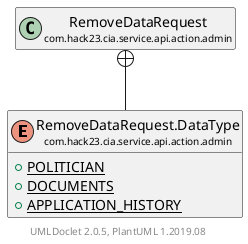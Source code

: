 @startuml
    set namespaceSeparator none
    hide empty fields
    hide empty methods

    enum "<size:14>RemoveDataRequest.DataType\n<size:10>com.hack23.cia.service.api.action.admin" as com.hack23.cia.service.api.action.admin.RemoveDataRequest.DataType [[RemoveDataRequest.DataType.html]] {
        {static} +POLITICIAN
        {static} +DOCUMENTS
        {static} +APPLICATION_HISTORY
    }

    class "<size:14>RemoveDataRequest\n<size:10>com.hack23.cia.service.api.action.admin" as com.hack23.cia.service.api.action.admin.RemoveDataRequest [[RemoveDataRequest.html]]

    com.hack23.cia.service.api.action.admin.RemoveDataRequest +-- com.hack23.cia.service.api.action.admin.RemoveDataRequest.DataType

    center footer UMLDoclet 2.0.5, PlantUML 1.2019.08
@enduml
